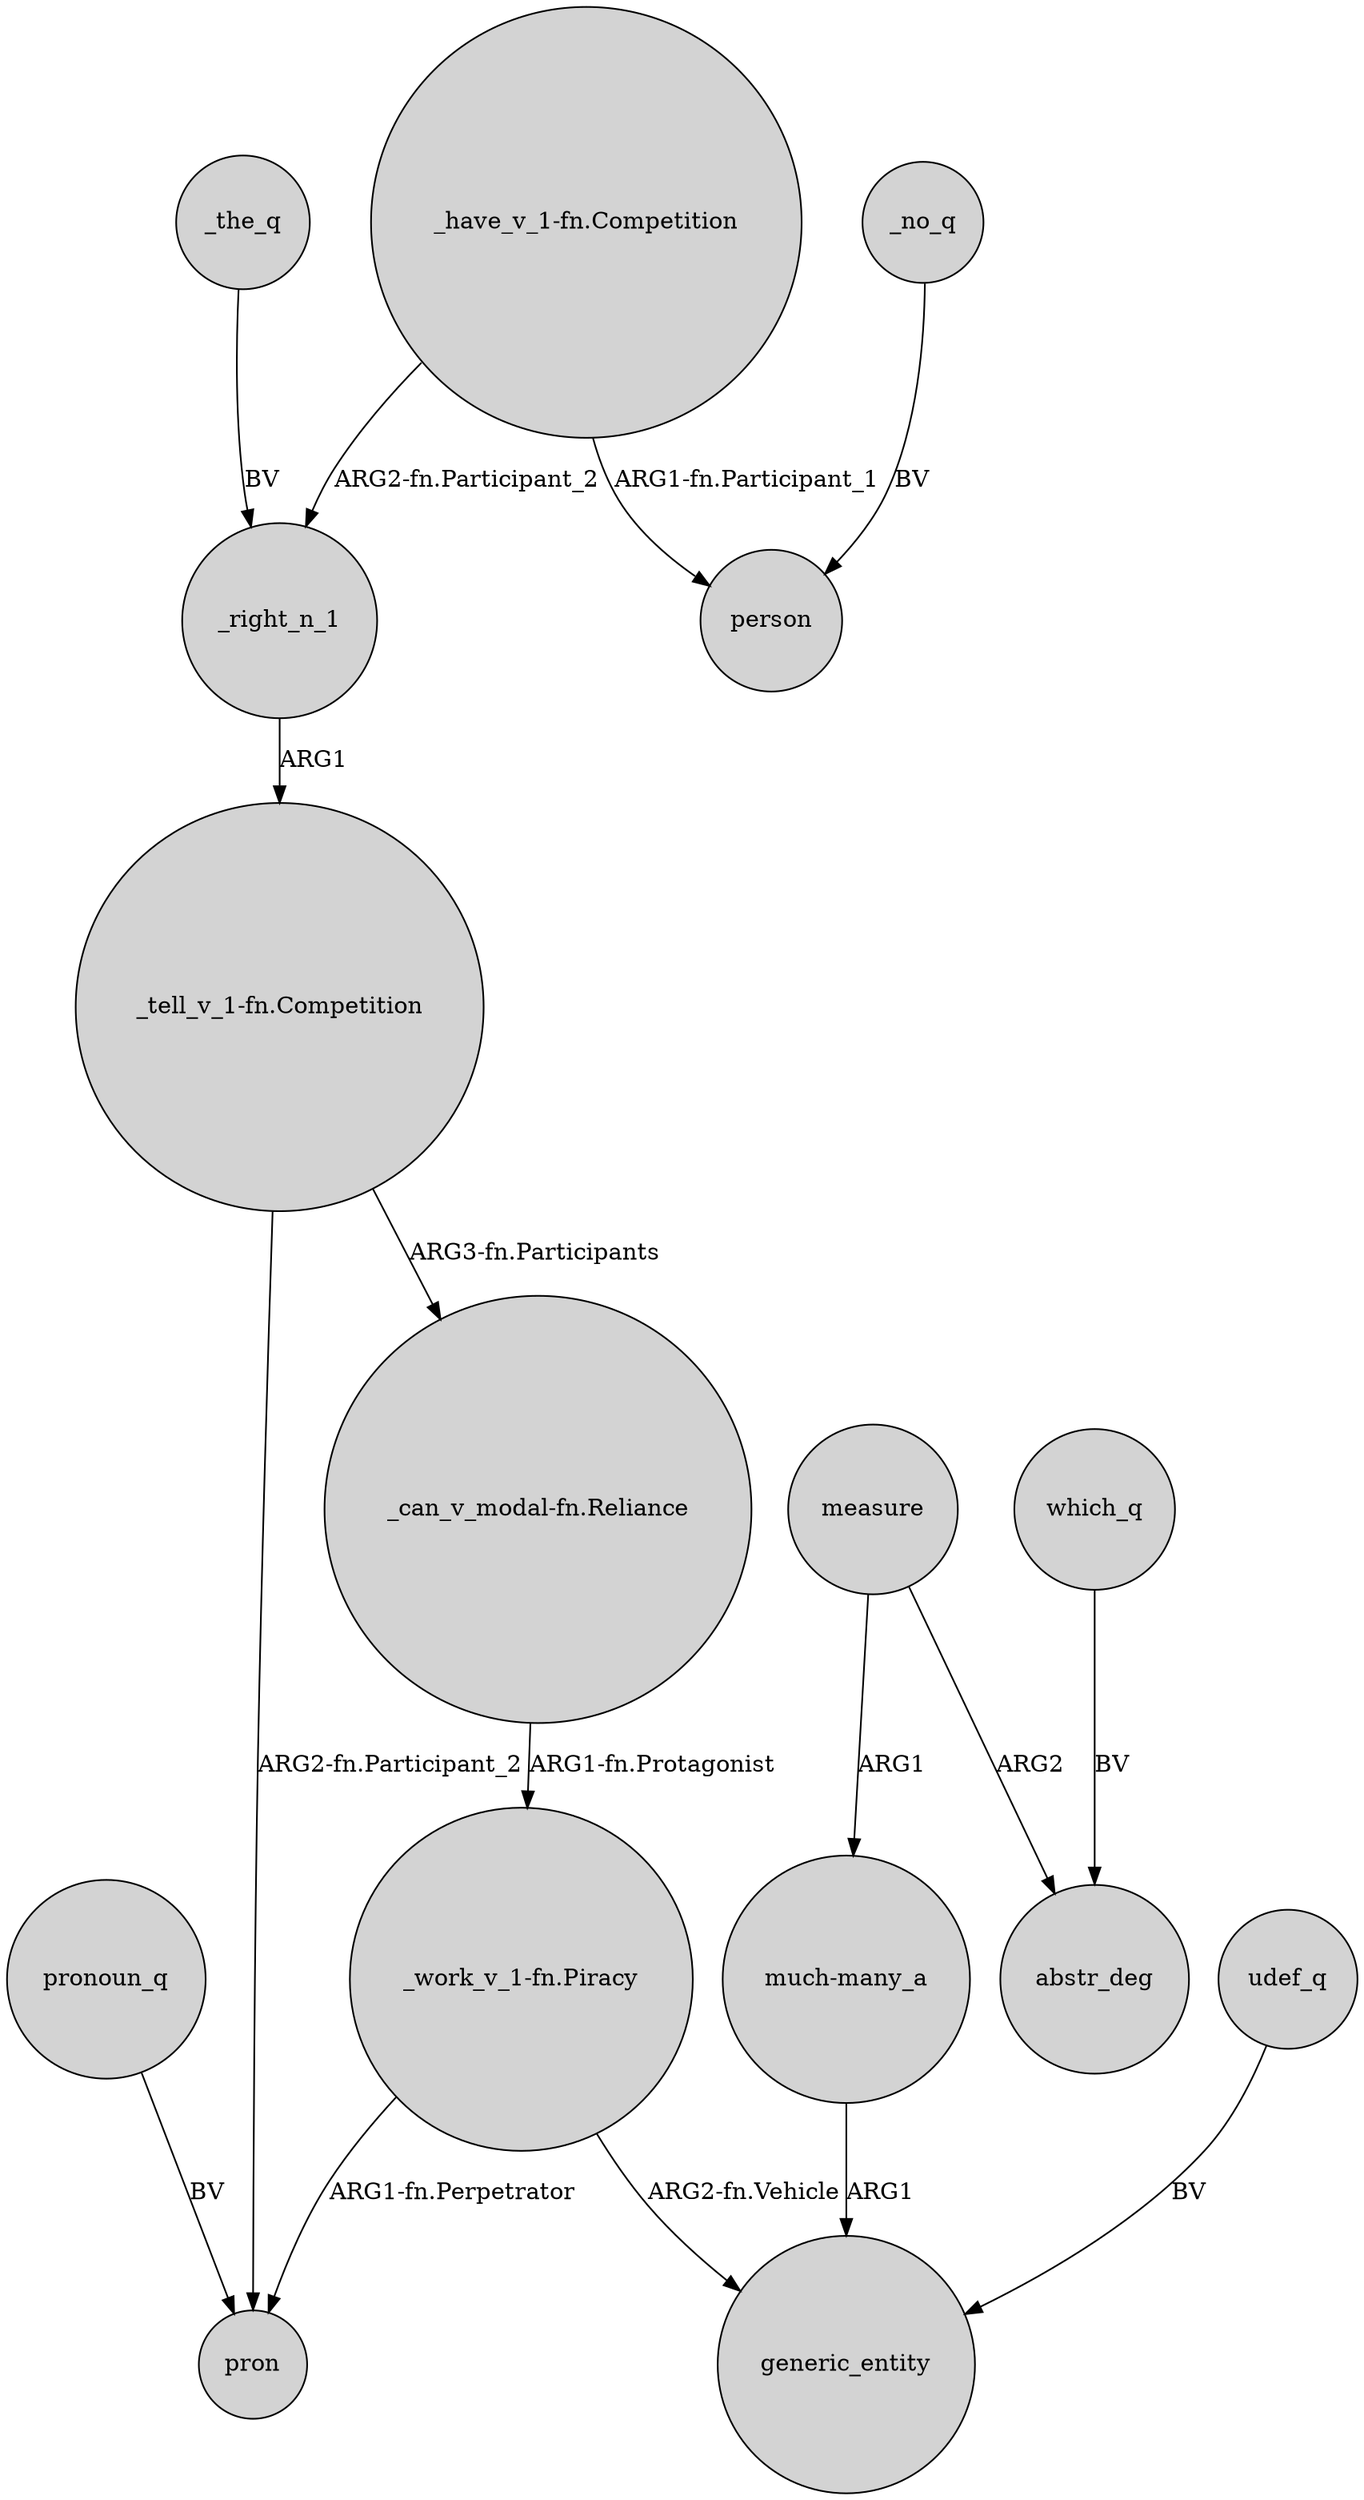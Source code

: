 digraph {
	node [shape=circle style=filled]
	"_work_v_1-fn.Piracy" -> pron [label="ARG1-fn.Perpetrator"]
	measure -> "much-many_a" [label=ARG1]
	"_tell_v_1-fn.Competition" -> "_can_v_modal-fn.Reliance" [label="ARG3-fn.Participants"]
	"_have_v_1-fn.Competition" -> _right_n_1 [label="ARG2-fn.Participant_2"]
	"much-many_a" -> generic_entity [label=ARG1]
	_no_q -> person [label=BV]
	"_have_v_1-fn.Competition" -> person [label="ARG1-fn.Participant_1"]
	_the_q -> _right_n_1 [label=BV]
	udef_q -> generic_entity [label=BV]
	"_can_v_modal-fn.Reliance" -> "_work_v_1-fn.Piracy" [label="ARG1-fn.Protagonist"]
	_right_n_1 -> "_tell_v_1-fn.Competition" [label=ARG1]
	pronoun_q -> pron [label=BV]
	which_q -> abstr_deg [label=BV]
	measure -> abstr_deg [label=ARG2]
	"_tell_v_1-fn.Competition" -> pron [label="ARG2-fn.Participant_2"]
	"_work_v_1-fn.Piracy" -> generic_entity [label="ARG2-fn.Vehicle"]
}
